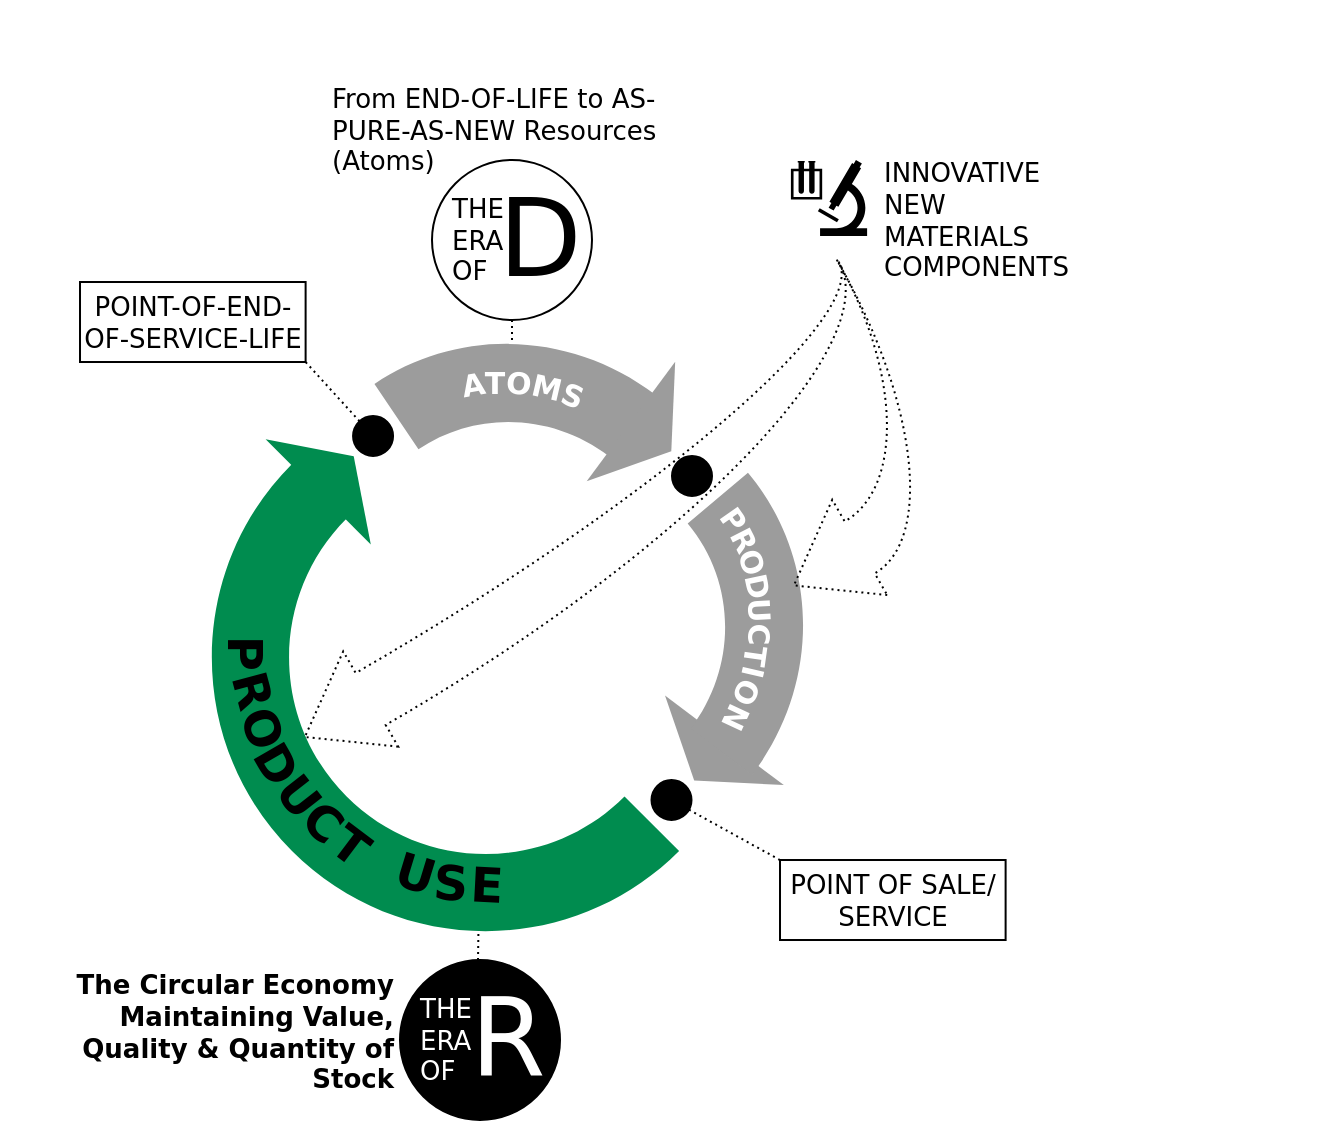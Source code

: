 <mxfile version="16.5.1" type="device"><diagram id="TsTM8yqJ4eCXYjRGn3Z2" name="Page-1"><mxGraphModel dx="845" dy="495" grid="1" gridSize="10" guides="1" tooltips="1" connect="1" arrows="1" fold="1" page="1" pageScale="1" pageWidth="1169" pageHeight="827" math="0" shadow="0"><root><mxCell id="0"/><mxCell id="1" parent="0"/><mxCell id="pfl7gQOG61vSatyRpbmJ-1" value="" style="html=1;shadow=0;dashed=0;align=center;verticalAlign=middle;shape=mxgraph.arrows2.uTurnArrow;dy=19.31;arrowHead=71.16;dx2=23.37;rotation=-45;strokeColor=none;fillColor=#008c4f;" vertex="1" parent="1"><mxGeometry x="440" y="310" width="70" height="290" as="geometry"/></mxCell><mxCell id="pfl7gQOG61vSatyRpbmJ-20" value="" style="ellipse;whiteSpace=wrap;html=1;aspect=fixed;rounded=0;sketch=0;fontSize=13;strokeColor=default;fillColor=#000000;" vertex="1" parent="1"><mxGeometry x="635.75" y="450" width="20" height="20" as="geometry"/></mxCell><mxCell id="pfl7gQOG61vSatyRpbmJ-31" value="" style="triangle;whiteSpace=wrap;html=1;rounded=0;sketch=0;fontSize=13;fontColor=#000000;strokeColor=none;fillColor=#008c4f;rotation=-45;" vertex="1" parent="1"><mxGeometry x="465.43" y="259.85" width="25.1" height="74.38" as="geometry"/></mxCell><mxCell id="pfl7gQOG61vSatyRpbmJ-53" value="" style="group;direction=north;rotation=-75;" vertex="1" connectable="0" parent="1"><mxGeometry x="400.003" y="160.003" width="490" height="370" as="geometry"/></mxCell><mxCell id="pfl7gQOG61vSatyRpbmJ-19" value="" style="ellipse;whiteSpace=wrap;html=1;aspect=fixed;rounded=0;sketch=0;fontSize=13;strokeColor=default;fillColor=#000000;" vertex="1" parent="pfl7gQOG61vSatyRpbmJ-53"><mxGeometry x="86.527" y="107.997" width="20" height="20" as="geometry"/></mxCell><mxCell id="pfl7gQOG61vSatyRpbmJ-30" value="" style="triangle;whiteSpace=wrap;html=1;rounded=0;sketch=0;fontSize=13;fontColor=#333333;strokeColor=none;fillColor=#9C9C9C;rotation=127;" vertex="1" parent="pfl7gQOG61vSatyRpbmJ-53"><mxGeometry x="252.097" y="242.997" width="25.1" height="74.38" as="geometry"/></mxCell><mxCell id="pfl7gQOG61vSatyRpbmJ-50" value="" style="ellipse;whiteSpace=wrap;html=1;aspect=fixed;rounded=0;sketch=0;fontSize=13;strokeColor=default;fillColor=#000000;" vertex="1" parent="pfl7gQOG61vSatyRpbmJ-53"><mxGeometry x="245.997" y="127.997" width="20" height="20" as="geometry"/></mxCell><mxCell id="pfl7gQOG61vSatyRpbmJ-29" value="" style="verticalLabelPosition=bottom;verticalAlign=top;html=1;shape=mxgraph.basic.partConcEllipse;startAngle=0.25;endAngle=0.464;arcWidth=0.32;rounded=0;sketch=0;fontSize=13;fontColor=#333333;strokeColor=none;fillColor=#9C9C9C;rotation=-40;" vertex="1" parent="pfl7gQOG61vSatyRpbmJ-53"><mxGeometry x="66.757" y="95.487" width="246" height="240" as="geometry"/></mxCell><mxCell id="pfl7gQOG61vSatyRpbmJ-48" value="" style="group;rotation=10;" vertex="1" connectable="0" parent="pfl7gQOG61vSatyRpbmJ-53"><mxGeometry x="242.999" y="132.996" width="73.508" height="144.2" as="geometry"/></mxCell><mxCell id="pfl7gQOG61vSatyRpbmJ-37" value="R" style="text;strokeColor=none;fillColor=none;html=1;fontSize=15;fontStyle=1;verticalAlign=middle;align=center;rounded=0;sketch=0;rotation=63;fontColor=#FFFFFF;fontFamily=Dejavu Sans;" vertex="1" parent="pfl7gQOG61vSatyRpbmJ-48"><mxGeometry x="22" y="15" width="33.548" height="42.83" as="geometry"/></mxCell><mxCell id="pfl7gQOG61vSatyRpbmJ-38" value="O" style="text;strokeColor=none;fillColor=none;html=1;fontSize=15;fontStyle=1;verticalAlign=middle;align=center;rounded=0;sketch=0;rotation=72;fontColor=#FFFFFF;fontFamily=Dejavu Sans;" vertex="1" parent="pfl7gQOG61vSatyRpbmJ-48"><mxGeometry x="26" y="26" width="33.548" height="42.83" as="geometry"/></mxCell><mxCell id="pfl7gQOG61vSatyRpbmJ-39" value="D" style="text;strokeColor=none;fillColor=none;html=1;fontSize=15;fontStyle=1;verticalAlign=middle;align=center;rounded=0;sketch=0;rotation=78;fontColor=#FFFFFF;fontFamily=Dejavu Sans;" vertex="1" parent="pfl7gQOG61vSatyRpbmJ-48"><mxGeometry x="31" y="38" width="29.53" height="42.83" as="geometry"/></mxCell><mxCell id="pfl7gQOG61vSatyRpbmJ-40" value="U" style="text;strokeColor=none;fillColor=none;html=1;fontSize=15;fontStyle=1;verticalAlign=middle;align=center;rounded=0;sketch=0;rotation=87;fontColor=#FFFFFF;fontFamily=Dejavu Sans;" vertex="1" parent="pfl7gQOG61vSatyRpbmJ-48"><mxGeometry x="30" y="50" width="33.548" height="42.83" as="geometry"/></mxCell><mxCell id="pfl7gQOG61vSatyRpbmJ-41" value="C" style="text;strokeColor=none;fillColor=none;html=1;fontSize=15;fontStyle=1;verticalAlign=middle;align=center;rounded=0;sketch=0;rotation=90;fontColor=#FFFFFF;fontFamily=Dejavu Sans;" vertex="1" parent="pfl7gQOG61vSatyRpbmJ-48"><mxGeometry x="31" y="62" width="31.42" height="42.83" as="geometry"/></mxCell><mxCell id="pfl7gQOG61vSatyRpbmJ-42" value="T" style="text;strokeColor=none;fillColor=none;html=1;fontSize=15;fontStyle=1;verticalAlign=middle;align=center;rounded=0;sketch=0;rotation=98;fontColor=#FFFFFF;fontFamily=Dejavu Sans;" vertex="1" parent="pfl7gQOG61vSatyRpbmJ-48"><mxGeometry x="28" y="73" width="33.548" height="42.83" as="geometry"/></mxCell><mxCell id="pfl7gQOG61vSatyRpbmJ-44" value="I" style="text;strokeColor=none;fillColor=none;html=1;fontSize=15;fontStyle=1;verticalAlign=middle;align=center;rounded=0;sketch=0;rotation=103;fontColor=#FFFFFF;fontFamily=Dejavu Sans;" vertex="1" parent="pfl7gQOG61vSatyRpbmJ-48"><mxGeometry x="27" y="81" width="33.548" height="42.83" as="geometry"/></mxCell><mxCell id="pfl7gQOG61vSatyRpbmJ-45" value="O" style="text;strokeColor=none;fillColor=none;html=1;fontSize=15;fontStyle=1;verticalAlign=middle;align=center;rounded=0;sketch=0;rotation=115;fontColor=#FFFFFF;fontFamily=Dejavu Sans;" vertex="1" parent="pfl7gQOG61vSatyRpbmJ-48"><mxGeometry x="23" y="91" width="35.16" height="42.83" as="geometry"/></mxCell><mxCell id="pfl7gQOG61vSatyRpbmJ-46" value="N" style="text;strokeColor=none;fillColor=none;html=1;fontSize=15;fontStyle=1;verticalAlign=middle;align=center;rounded=0;sketch=0;rotation=115;fontColor=#FFFFFF;fontFamily=Dejavu Sans;" vertex="1" parent="pfl7gQOG61vSatyRpbmJ-48"><mxGeometry x="19" y="104" width="32.21" height="42.83" as="geometry"/></mxCell><mxCell id="pfl7gQOG61vSatyRpbmJ-103" value="" style="html=1;shadow=0;dashed=1;align=center;verticalAlign=middle;shape=mxgraph.arrows2.jumpInArrow;dy=15;dx=38;arrowHead=55;rounded=0;sketch=0;fontFamily=Dejavu Sans;fontSize=15;fontColor=#FFFFFF;strokeColor=default;fillColor=none;flipH=0;rotation=-210;dashPattern=1 2;" vertex="1" parent="pfl7gQOG61vSatyRpbmJ-53"><mxGeometry x="274.5" y="44.11" width="100" height="158" as="geometry"/></mxCell><mxCell id="pfl7gQOG61vSatyRpbmJ-104" value="" style="html=1;shadow=0;dashed=1;align=center;verticalAlign=middle;shape=mxgraph.arrows2.jumpInArrow;dy=15;dx=38;arrowHead=55;rounded=0;sketch=0;fontFamily=Dejavu Sans;fontSize=15;fontColor=#FFFFFF;strokeColor=default;fillColor=none;flipH=0;rotation=-210;dashPattern=1 2;" vertex="1" parent="pfl7gQOG61vSatyRpbmJ-53"><mxGeometry x="27.74" y="111.5" width="350" height="100" as="geometry"/></mxCell><mxCell id="pfl7gQOG61vSatyRpbmJ-105" value="INNOVATIVE&lt;br&gt;NEW&lt;br&gt;MATERIALS&lt;br&gt;COMPONENTS" style="text;strokeColor=none;fillColor=none;html=1;fontSize=13;fontStyle=0;verticalAlign=middle;align=left;rounded=0;dashed=1;dashPattern=1 2;sketch=0;fontFamily=Dejavu Sans;fontColor=#000000;" vertex="1" parent="pfl7gQOG61vSatyRpbmJ-53"><mxGeometry x="350" y="-10" width="224" height="40" as="geometry"/></mxCell><mxCell id="pfl7gQOG61vSatyRpbmJ-107" value="" style="shape=mxgraph.signs.science.laboratory;html=1;pointerEvents=1;fillColor=#000000;strokeColor=none;verticalLabelPosition=bottom;verticalAlign=top;align=center;rounded=0;dashed=1;dashPattern=1 2;sketch=0;fontFamily=Dejavu Sans;fontSize=13;fontColor=#000000;" vertex="1" parent="pfl7gQOG61vSatyRpbmJ-53"><mxGeometry x="305.45" y="-20" width="38.1" height="38" as="geometry"/></mxCell><mxCell id="pfl7gQOG61vSatyRpbmJ-108" value="POINT OF SALE/ SERVICE" style="rounded=0;whiteSpace=wrap;html=1;sketch=0;fontFamily=Dejavu Sans;fontSize=13;fontColor=#000000;strokeColor=default;fillColor=none;" vertex="1" parent="pfl7gQOG61vSatyRpbmJ-53"><mxGeometry x="300" y="330" width="112.8" height="40" as="geometry"/></mxCell><mxCell id="pfl7gQOG61vSatyRpbmJ-115" value="From END-OF-LIFE to AS-PURE-AS-NEW Resources (Atoms)" style="text;html=1;strokeColor=none;fillColor=none;align=left;verticalAlign=middle;whiteSpace=wrap;rounded=0;sketch=0;fontFamily=Dejavu Sans;fontSize=13;fontColor=#000000;" vertex="1" parent="pfl7gQOG61vSatyRpbmJ-53"><mxGeometry x="74" y="-50" width="192" height="30" as="geometry"/></mxCell><mxCell id="pfl7gQOG61vSatyRpbmJ-73" value="" style="group;direction=north;rotation=-75;" vertex="1" connectable="0" parent="1"><mxGeometry x="368.003" y="170.003" width="393.507" height="420" as="geometry"/></mxCell><mxCell id="pfl7gQOG61vSatyRpbmJ-74" value="" style="verticalLabelPosition=bottom;verticalAlign=top;html=1;shape=mxgraph.basic.partConcEllipse;startAngle=0.25;endAngle=0.447;arcWidth=0.32;rounded=0;sketch=0;fontSize=13;fontColor=#333333;strokeColor=none;fillColor=#9C9C9C;rotation=-124;" vertex="1" parent="pfl7gQOG61vSatyRpbmJ-73"><mxGeometry x="75" y="64" width="246" height="240" as="geometry"/></mxCell><mxCell id="pfl7gQOG61vSatyRpbmJ-75" value="" style="triangle;whiteSpace=wrap;html=1;rounded=0;sketch=0;fontSize=13;fontColor=#333333;strokeColor=none;fillColor=#9C9C9C;rotation=36.5;" vertex="1" parent="pfl7gQOG61vSatyRpbmJ-73"><mxGeometry x="255" y="71" width="25.1" height="74.38" as="geometry"/></mxCell><mxCell id="pfl7gQOG61vSatyRpbmJ-43" value="P" style="text;strokeColor=none;fillColor=none;html=1;fontSize=15;fontStyle=1;verticalAlign=middle;align=center;rounded=0;sketch=0;rotation=55;fontColor=#FFFFFF;fontFamily=Dejavu Sans;" vertex="1" parent="pfl7gQOG61vSatyRpbmJ-73"><mxGeometry x="291.999" y="127.586" width="33.548" height="42.83" as="geometry"/></mxCell><mxCell id="pfl7gQOG61vSatyRpbmJ-109" value="POINT-OF-END-OF-SERVICE-LIFE" style="rounded=0;whiteSpace=wrap;html=1;sketch=0;fontFamily=Dejavu Sans;fontSize=13;fontColor=#000000;strokeColor=default;fillColor=none;" vertex="1" parent="pfl7gQOG61vSatyRpbmJ-73"><mxGeometry x="-18.0" y="31" width="112.8" height="40" as="geometry"/></mxCell><mxCell id="pfl7gQOG61vSatyRpbmJ-112" value="THE&lt;br&gt;ERA&lt;br&gt;OF" style="ellipse;whiteSpace=wrap;html=1;aspect=fixed;rounded=0;sketch=0;fontFamily=Dejavu Sans;fontSize=13;fontColor=#000000;strokeColor=default;fillColor=none;align=left;spacing=10;" vertex="1" parent="pfl7gQOG61vSatyRpbmJ-73"><mxGeometry x="157.997" y="-30.003" width="80" height="80" as="geometry"/></mxCell><mxCell id="pfl7gQOG61vSatyRpbmJ-113" value="D" style="text;html=1;strokeColor=none;fillColor=none;align=center;verticalAlign=middle;whiteSpace=wrap;rounded=0;sketch=0;fontFamily=Dejavu Sans;fontSize=54;fontColor=#000000;" vertex="1" parent="pfl7gQOG61vSatyRpbmJ-73"><mxGeometry x="181.997" y="-5.003" width="60" height="30" as="geometry"/></mxCell><mxCell id="pfl7gQOG61vSatyRpbmJ-18" value="" style="group;fontColor=#FFFFFF;rotation=348;" vertex="1" connectable="0" parent="pfl7gQOG61vSatyRpbmJ-73"><mxGeometry x="41.587" y="182.887" width="160.07" height="237.113" as="geometry"/></mxCell><mxCell id="pfl7gQOG61vSatyRpbmJ-16" value="" style="group;rotation=45;" vertex="1" connectable="0" parent="pfl7gQOG61vSatyRpbmJ-18"><mxGeometry x="-43.612" y="97.437" width="242.664" height="42.83" as="geometry"/></mxCell><mxCell id="pfl7gQOG61vSatyRpbmJ-7" value="R" style="text;strokeColor=none;fillColor=none;html=1;fontSize=24;fontStyle=1;verticalAlign=middle;align=center;rounded=0;sketch=0;rotation=75;fontColor=#000000;fontFamily=Dejavu Sans;" vertex="1" parent="pfl7gQOG61vSatyRpbmJ-16"><mxGeometry x="52.559" y="-66.386" width="33.548" height="42.83" as="geometry"/></mxCell><mxCell id="pfl7gQOG61vSatyRpbmJ-8" value="O" style="text;strokeColor=none;fillColor=none;html=1;fontSize=24;fontStyle=1;verticalAlign=middle;align=center;rounded=0;sketch=0;rotation=71;fontColor=#000000;fontFamily=Dejavu Sans;" vertex="1" parent="pfl7gQOG61vSatyRpbmJ-16"><mxGeometry x="58.032" y="-48.112" width="33.548" height="42.83" as="geometry"/></mxCell><mxCell id="pfl7gQOG61vSatyRpbmJ-9" value="D" style="text;strokeColor=none;fillColor=none;html=1;fontSize=24;fontStyle=1;verticalAlign=middle;align=center;rounded=0;sketch=0;rotation=60;fontColor=#000000;fontFamily=Dejavu Sans;" vertex="1" parent="pfl7gQOG61vSatyRpbmJ-16"><mxGeometry x="66.99" y="-30.24" width="29.53" height="42.83" as="geometry"/></mxCell><mxCell id="pfl7gQOG61vSatyRpbmJ-10" value="U" style="text;strokeColor=none;fillColor=none;html=1;fontSize=24;fontStyle=1;verticalAlign=middle;align=center;rounded=0;sketch=0;rotation=52;fontColor=#000000;fontFamily=Dejavu Sans;" vertex="1" parent="pfl7gQOG61vSatyRpbmJ-16"><mxGeometry x="76.042" y="-13.92" width="33.548" height="42.83" as="geometry"/></mxCell><mxCell id="pfl7gQOG61vSatyRpbmJ-11" value="C" style="text;strokeColor=none;fillColor=none;html=1;fontSize=24;fontStyle=1;verticalAlign=middle;align=center;rounded=0;sketch=0;rotation=41;fontColor=#000000;fontFamily=Dejavu Sans;" vertex="1" parent="pfl7gQOG61vSatyRpbmJ-16"><mxGeometry x="88.84" y="-0.7" width="31.42" height="42.83" as="geometry"/></mxCell><mxCell id="pfl7gQOG61vSatyRpbmJ-12" value="T" style="text;strokeColor=none;fillColor=none;html=1;fontSize=24;fontStyle=1;verticalAlign=middle;align=center;rounded=0;sketch=0;rotation=37;fontColor=#000000;fontFamily=Dejavu Sans;" vertex="1" parent="pfl7gQOG61vSatyRpbmJ-16"><mxGeometry x="102.117" y="10.778" width="33.548" height="42.83" as="geometry"/></mxCell><mxCell id="pfl7gQOG61vSatyRpbmJ-13" value="U" style="text;strokeColor=none;fillColor=none;html=1;fontSize=24;fontStyle=1;verticalAlign=middle;align=center;rounded=0;sketch=0;rotation=17;fontColor=#000000;fontFamily=Dejavu Sans;" vertex="1" parent="pfl7gQOG61vSatyRpbmJ-16"><mxGeometry x="134.192" y="25.698" width="33.548" height="42.83" as="geometry"/></mxCell><mxCell id="pfl7gQOG61vSatyRpbmJ-14" value="S" style="text;strokeColor=none;fillColor=none;html=1;fontSize=24;fontStyle=1;verticalAlign=middle;align=center;rounded=0;sketch=0;rotation=4;fontColor=#000000;fontFamily=Dejavu Sans;" vertex="1" parent="pfl7gQOG61vSatyRpbmJ-16"><mxGeometry x="152.084" y="29.981" width="33.548" height="42.83" as="geometry"/></mxCell><mxCell id="pfl7gQOG61vSatyRpbmJ-15" value="E" style="text;strokeColor=none;fillColor=none;html=1;fontSize=24;fontStyle=1;verticalAlign=middle;align=center;rounded=0;sketch=0;rotation=3;fontColor=#000000;fontFamily=Dejavu Sans;" vertex="1" parent="pfl7gQOG61vSatyRpbmJ-16"><mxGeometry x="169.977" y="31.051" width="33.548" height="42.83" as="geometry"/></mxCell><mxCell id="pfl7gQOG61vSatyRpbmJ-6" value="P" style="text;strokeColor=none;fillColor=none;html=1;fontSize=24;fontStyle=1;verticalAlign=middle;align=center;rounded=0;sketch=0;rotation=90;fontColor=#000000;fontFamily=Dejavu Sans;" vertex="1" parent="pfl7gQOG61vSatyRpbmJ-18"><mxGeometry x="5.591" y="11.778" width="33.548" height="42.83" as="geometry"/></mxCell><mxCell id="pfl7gQOG61vSatyRpbmJ-120" value="&lt;b&gt;The Circular Economy Maintaining Value, Quality &amp;amp; Quantity of Stock&lt;/b&gt;" style="text;html=1;strokeColor=none;fillColor=none;align=right;verticalAlign=middle;whiteSpace=wrap;rounded=0;sketch=0;fontFamily=Dejavu Sans;fontSize=13;fontColor=#000000;" vertex="1" parent="pfl7gQOG61vSatyRpbmJ-18"><mxGeometry x="-92.587" y="208.113" width="192" height="30" as="geometry"/></mxCell><mxCell id="pfl7gQOG61vSatyRpbmJ-91" value="A" style="text;strokeColor=none;fillColor=none;html=1;fontSize=15;fontStyle=1;verticalAlign=middle;align=center;rounded=0;sketch=0;rotation=-10;fontColor=#FFFFFF;fontFamily=Dejavu Sans;" vertex="1" parent="1"><mxGeometry x="529.002" y="230.589" width="33.548" height="42.83" as="geometry"/></mxCell><mxCell id="pfl7gQOG61vSatyRpbmJ-92" value="T" style="text;strokeColor=none;fillColor=none;html=1;fontSize=15;fontStyle=1;verticalAlign=middle;align=center;rounded=0;sketch=0;rotation=0;fontColor=#FFFFFF;fontFamily=Dejavu Sans;" vertex="1" parent="1"><mxGeometry x="540.002" y="229.589" width="33.548" height="42.83" as="geometry"/></mxCell><mxCell id="pfl7gQOG61vSatyRpbmJ-93" value="O" style="text;strokeColor=none;fillColor=none;html=1;fontSize=15;fontStyle=1;verticalAlign=middle;align=center;rounded=0;sketch=0;rotation=5;fontColor=#FFFFFF;fontFamily=Dejavu Sans;" vertex="1" parent="1"><mxGeometry x="552.002" y="229.589" width="33.548" height="42.83" as="geometry"/></mxCell><mxCell id="pfl7gQOG61vSatyRpbmJ-94" value="M" style="text;strokeColor=none;fillColor=none;html=1;fontSize=15;fontStyle=1;verticalAlign=middle;align=center;rounded=0;sketch=0;rotation=13;fontColor=#FFFFFF;fontFamily=Dejavu Sans;" vertex="1" parent="1"><mxGeometry x="566.002" y="232" width="33.548" height="42.83" as="geometry"/></mxCell><mxCell id="pfl7gQOG61vSatyRpbmJ-95" value="S" style="text;strokeColor=none;fillColor=none;html=1;fontSize=15;fontStyle=1;verticalAlign=middle;align=center;rounded=0;sketch=0;rotation=21;fontColor=#FFFFFF;fontFamily=Dejavu Sans;" vertex="1" parent="1"><mxGeometry x="579.002" y="236" width="33.548" height="42.83" as="geometry"/></mxCell><mxCell id="pfl7gQOG61vSatyRpbmJ-110" value="" style="endArrow=none;html=1;rounded=0;fontFamily=Dejavu Sans;fontSize=13;fontColor=#000000;strokeWidth=1;entryX=1;entryY=1;entryDx=0;entryDy=0;dashed=1;dashPattern=1 2;" edge="1" parent="1" source="pfl7gQOG61vSatyRpbmJ-19" target="pfl7gQOG61vSatyRpbmJ-109"><mxGeometry width="50" height="50" relative="1" as="geometry"><mxPoint x="610" y="380" as="sourcePoint"/><mxPoint x="660" y="330" as="targetPoint"/></mxGeometry></mxCell><mxCell id="pfl7gQOG61vSatyRpbmJ-111" value="" style="endArrow=none;html=1;rounded=0;fontFamily=Dejavu Sans;fontSize=13;fontColor=#000000;strokeWidth=1;exitX=0;exitY=0;exitDx=0;exitDy=0;dashed=1;dashPattern=1 2;" edge="1" parent="1" source="pfl7gQOG61vSatyRpbmJ-108" target="pfl7gQOG61vSatyRpbmJ-20"><mxGeometry width="50" height="50" relative="1" as="geometry"><mxPoint x="499.459" y="280.929" as="sourcePoint"/><mxPoint x="472.803" y="251.003" as="targetPoint"/></mxGeometry></mxCell><mxCell id="pfl7gQOG61vSatyRpbmJ-114" value="" style="endArrow=none;html=1;rounded=0;fontFamily=Dejavu Sans;fontSize=13;fontColor=#000000;strokeWidth=1;entryX=0.5;entryY=1;entryDx=0;entryDy=0;dashed=1;dashPattern=1 2;" edge="1" parent="1" target="pfl7gQOG61vSatyRpbmJ-112"><mxGeometry width="50" height="50" relative="1" as="geometry"><mxPoint x="566" y="230" as="sourcePoint"/><mxPoint x="542.803" y="221.003" as="targetPoint"/></mxGeometry></mxCell><mxCell id="pfl7gQOG61vSatyRpbmJ-116" value="THE&lt;br&gt;ERA&lt;br&gt;OF" style="ellipse;whiteSpace=wrap;html=1;aspect=fixed;rounded=0;sketch=0;fontFamily=Dejavu Sans;fontSize=13;fontColor=#FFFFFF;strokeColor=default;fillColor=#000000;align=left;spacing=10;" vertex="1" parent="1"><mxGeometry x="510" y="540" width="80" height="80" as="geometry"/></mxCell><mxCell id="pfl7gQOG61vSatyRpbmJ-117" value="R" style="text;html=1;strokeColor=none;fillColor=none;align=center;verticalAlign=middle;whiteSpace=wrap;rounded=0;sketch=0;fontFamily=Dejavu Sans;fontSize=54;fontColor=#FFFFFF;" vertex="1" parent="1"><mxGeometry x="534" y="565" width="60" height="30" as="geometry"/></mxCell><mxCell id="pfl7gQOG61vSatyRpbmJ-118" value="" style="endArrow=none;html=1;rounded=0;fontFamily=Dejavu Sans;fontSize=13;fontColor=#000000;strokeWidth=1;dashed=1;dashPattern=1 2;entryX=0.537;entryY=0.853;entryDx=0;entryDy=0;entryPerimeter=0;" edge="1" parent="1" target="pfl7gQOG61vSatyRpbmJ-1"><mxGeometry width="50" height="50" relative="1" as="geometry"><mxPoint x="549" y="540" as="sourcePoint"/><mxPoint x="549" y="530" as="targetPoint"/></mxGeometry></mxCell></root></mxGraphModel></diagram></mxfile>